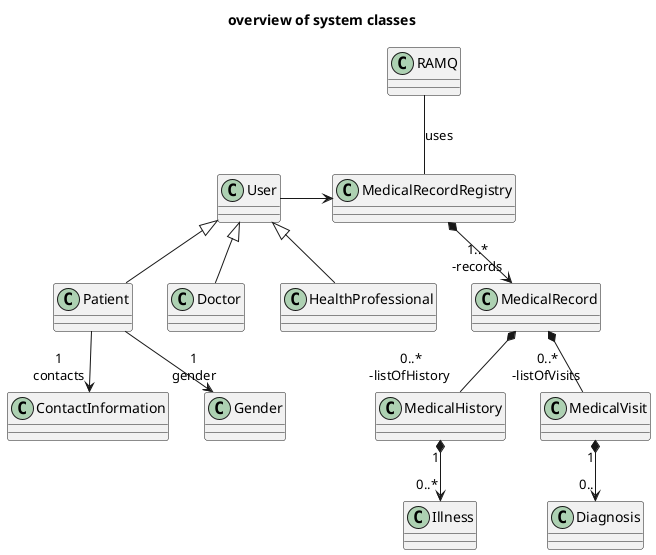 @startuml systemDiagram

title "overview of system classes"

class User 

class Patient extends User

class ContactInformation

class Doctor extends User

class HealthProfessional extends User

class RAMQ 

RAMQ -- MedicalRecordRegistry : uses

class MedicalRecordRegistry 

class MedicalRecord 

class MedicalHistory{
}

class Illness{

}

class MedicalVisit{

}

class Diagnosis {

}

User -> MedicalRecordRegistry
MedicalRecordRegistry *--> "1..*\n-records" MedicalRecord
MedicalVisit "1" *--> "0.." Diagnosis
MedicalHistory "1" *--> "0..*" Illness
MedicalRecord *-- "0..*\n -listOfVisits  " MedicalVisit
MedicalRecord *-- "0..*\n -listOfHistory  " MedicalHistory

Patient --> "1\ngender" Gender
Patient --> "1\ncontacts" ContactInformation

@enduml



@startuml users

title "The actors"

interface ContactModifier {
+updateContactInformation():ContactInformation
}

interface RecordViewer {
+consultMedicalRecord(healthInsuranceNumber:String)
}

interface RecordModifier {
+updateMedicalRecord():MedicalRecord
+cancelModification():void
}

enum Person {
firstName: String
lastName: String
}

class User implements RecordViewer {
-userId: String
-record: RecordViewer
}

class Patient extends User implements ContactModifier {
-healthInsuranceNumber: String
-dateOfBirth: Date
-knownParents: List<Person>
-cityOfBirth: String
-contactInformation: ContactInformation
}

enum Gender {
FEMALE
MALE
}

class ContactInformation{
-address: String
-phoneNumber: String
-email: String
}

class Doctor extends User implements RecordModifier{
-speciality: String
}

class HealthProfessional extends User{

}

User --> Person
Patient --> "1\ngender" Gender
Patient --> "1\ncontacts" ContactInformation
Patient --> Person

@enduml


@startuml MedicalRecordRegistry

title "The Medical Record Registry"

interface RecordCreator {
+createMedicalRecord():MedicalRecord
}

class RAMQ {
+recreateMedicalRecord(mr: MedicalRecord, date: Date):MedicalRecord
+recreateMedicalRecord(mr: MedicalRecord, modification: String):MedicalRecord
}

RAMQ -- MedicalRecordRegistry : uses

class MedicalRecordRegistry implements RecordCreator {
+getMedicalRecord(healthInsuranceNumber:String): MedicalRecord
+viewMedicalRecord(healthInsuranceNumber:String):String[]
}

class MedicalRecord

class User 

User -> MedicalRecordRegistry
MedicalRecordRegistry *--> "1..*\n-records" MedicalRecord

@enduml

@startuml MedicalRecord

title "The Medical Record"

interface RecordViewer {
+consultMedicalRecord(healthInsuranceNumber:String):String
}

interface RecordModifier {
+updateMedicalRecord():MedicalRecord
+cancelModification():void
}

class MedicalRecord implements RecordModifier, RecordViewer{
-patientData: Patient
+getPatientData(): Patient
}

class MedicalHistory{
-diagnosis: String
-treatment: String
-illness: List<Illness>
-primaryPhysician: Doctor
}

class Illness{
-description: String
-onsetOfIllnessDate: Date
-endOfIllnessDate: Date
}

class MedicalVisit{
-visitedEstablishmnet: String
-seenDoctor: Doctor
-visitDate: Date
-diagnosis: List<Diagnosis>
-summaryOfVisit: String
-doctorsNotes: String

}

class Diagnosis {
-description: String
-treatment: String
}

MedicalVisit "1" *--> "0.." Diagnosis
MedicalHistory "1" *--> "0..*" Illness
MedicalRecord *-- "0..*\n -listOfVisits" MedicalVisit
MedicalRecord *-- "0..*\n -listOfHistory" MedicalHistory

@enduml